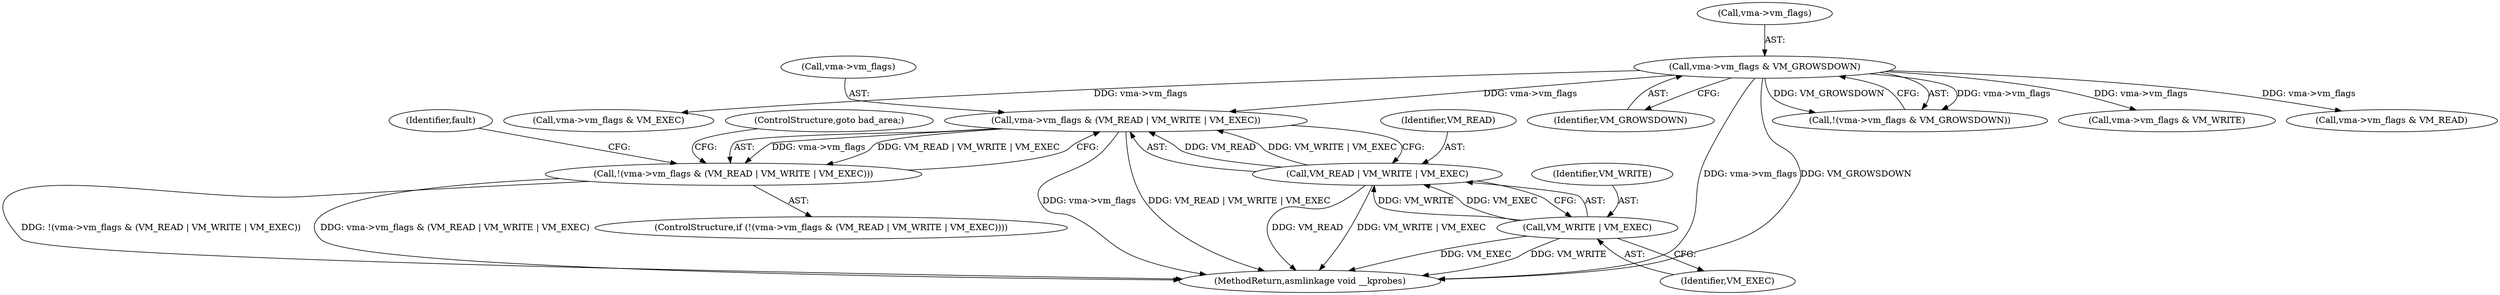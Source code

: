 digraph "0_linux_a8b0ca17b80e92faab46ee7179ba9e99ccb61233_14@pointer" {
"1000323" [label="(Call,vma->vm_flags & (VM_READ | VM_WRITE | VM_EXEC))"];
"1000230" [label="(Call,vma->vm_flags & VM_GROWSDOWN)"];
"1000327" [label="(Call,VM_READ | VM_WRITE | VM_EXEC)"];
"1000329" [label="(Call,VM_WRITE | VM_EXEC)"];
"1000322" [label="(Call,!(vma->vm_flags & (VM_READ | VM_WRITE | VM_EXEC)))"];
"1000324" [label="(Call,vma->vm_flags)"];
"1000322" [label="(Call,!(vma->vm_flags & (VM_READ | VM_WRITE | VM_EXEC)))"];
"1000271" [label="(Call,vma->vm_flags & VM_EXEC)"];
"1000331" [label="(Identifier,VM_EXEC)"];
"1000330" [label="(Identifier,VM_WRITE)"];
"1000659" [label="(MethodReturn,asmlinkage void __kprobes)"];
"1000327" [label="(Call,VM_READ | VM_WRITE | VM_EXEC)"];
"1000231" [label="(Call,vma->vm_flags)"];
"1000328" [label="(Identifier,VM_READ)"];
"1000323" [label="(Call,vma->vm_flags & (VM_READ | VM_WRITE | VM_EXEC))"];
"1000230" [label="(Call,vma->vm_flags & VM_GROWSDOWN)"];
"1000234" [label="(Identifier,VM_GROWSDOWN)"];
"1000229" [label="(Call,!(vma->vm_flags & VM_GROWSDOWN))"];
"1000252" [label="(Call,vma->vm_flags & VM_WRITE)"];
"1000334" [label="(Identifier,fault)"];
"1000296" [label="(Call,vma->vm_flags & VM_READ)"];
"1000321" [label="(ControlStructure,if (!(vma->vm_flags & (VM_READ | VM_WRITE | VM_EXEC))))"];
"1000329" [label="(Call,VM_WRITE | VM_EXEC)"];
"1000332" [label="(ControlStructure,goto bad_area;)"];
"1000323" -> "1000322"  [label="AST: "];
"1000323" -> "1000327"  [label="CFG: "];
"1000324" -> "1000323"  [label="AST: "];
"1000327" -> "1000323"  [label="AST: "];
"1000322" -> "1000323"  [label="CFG: "];
"1000323" -> "1000659"  [label="DDG: vma->vm_flags"];
"1000323" -> "1000659"  [label="DDG: VM_READ | VM_WRITE | VM_EXEC"];
"1000323" -> "1000322"  [label="DDG: vma->vm_flags"];
"1000323" -> "1000322"  [label="DDG: VM_READ | VM_WRITE | VM_EXEC"];
"1000230" -> "1000323"  [label="DDG: vma->vm_flags"];
"1000327" -> "1000323"  [label="DDG: VM_READ"];
"1000327" -> "1000323"  [label="DDG: VM_WRITE | VM_EXEC"];
"1000230" -> "1000229"  [label="AST: "];
"1000230" -> "1000234"  [label="CFG: "];
"1000231" -> "1000230"  [label="AST: "];
"1000234" -> "1000230"  [label="AST: "];
"1000229" -> "1000230"  [label="CFG: "];
"1000230" -> "1000659"  [label="DDG: vma->vm_flags"];
"1000230" -> "1000659"  [label="DDG: VM_GROWSDOWN"];
"1000230" -> "1000229"  [label="DDG: vma->vm_flags"];
"1000230" -> "1000229"  [label="DDG: VM_GROWSDOWN"];
"1000230" -> "1000252"  [label="DDG: vma->vm_flags"];
"1000230" -> "1000271"  [label="DDG: vma->vm_flags"];
"1000230" -> "1000296"  [label="DDG: vma->vm_flags"];
"1000327" -> "1000329"  [label="CFG: "];
"1000328" -> "1000327"  [label="AST: "];
"1000329" -> "1000327"  [label="AST: "];
"1000327" -> "1000659"  [label="DDG: VM_READ"];
"1000327" -> "1000659"  [label="DDG: VM_WRITE | VM_EXEC"];
"1000329" -> "1000327"  [label="DDG: VM_WRITE"];
"1000329" -> "1000327"  [label="DDG: VM_EXEC"];
"1000329" -> "1000331"  [label="CFG: "];
"1000330" -> "1000329"  [label="AST: "];
"1000331" -> "1000329"  [label="AST: "];
"1000329" -> "1000659"  [label="DDG: VM_EXEC"];
"1000329" -> "1000659"  [label="DDG: VM_WRITE"];
"1000322" -> "1000321"  [label="AST: "];
"1000332" -> "1000322"  [label="CFG: "];
"1000334" -> "1000322"  [label="CFG: "];
"1000322" -> "1000659"  [label="DDG: !(vma->vm_flags & (VM_READ | VM_WRITE | VM_EXEC))"];
"1000322" -> "1000659"  [label="DDG: vma->vm_flags & (VM_READ | VM_WRITE | VM_EXEC)"];
}
